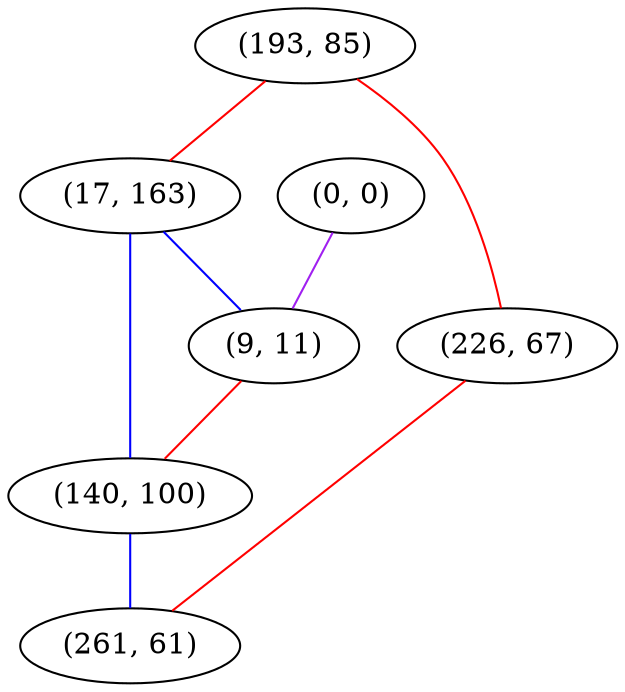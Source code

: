 graph "" {
"(193, 85)";
"(17, 163)";
"(0, 0)";
"(9, 11)";
"(226, 67)";
"(140, 100)";
"(261, 61)";
"(193, 85)" -- "(17, 163)"  [color=red, key=0, weight=1];
"(193, 85)" -- "(226, 67)"  [color=red, key=0, weight=1];
"(17, 163)" -- "(9, 11)"  [color=blue, key=0, weight=3];
"(17, 163)" -- "(140, 100)"  [color=blue, key=0, weight=3];
"(0, 0)" -- "(9, 11)"  [color=purple, key=0, weight=4];
"(9, 11)" -- "(140, 100)"  [color=red, key=0, weight=1];
"(226, 67)" -- "(261, 61)"  [color=red, key=0, weight=1];
"(140, 100)" -- "(261, 61)"  [color=blue, key=0, weight=3];
}
